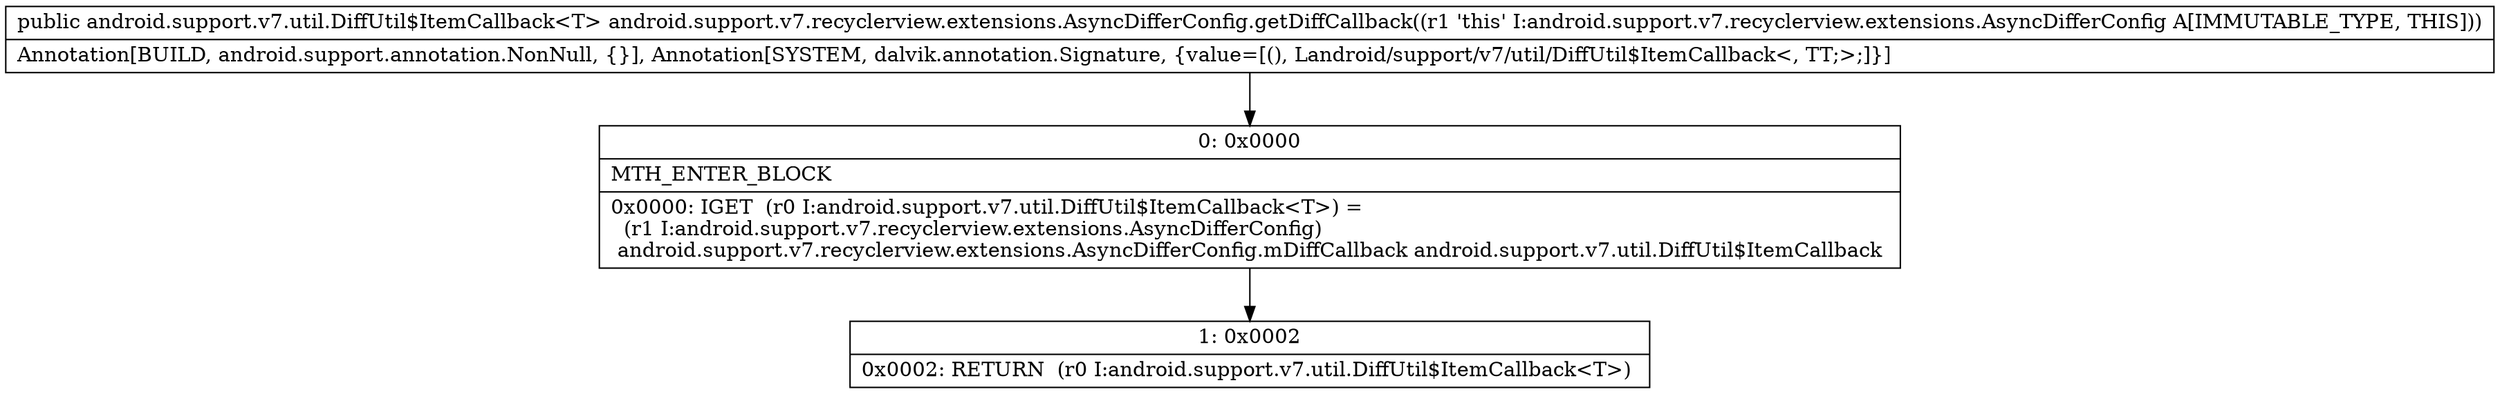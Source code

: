 digraph "CFG forandroid.support.v7.recyclerview.extensions.AsyncDifferConfig.getDiffCallback()Landroid\/support\/v7\/util\/DiffUtil$ItemCallback;" {
Node_0 [shape=record,label="{0\:\ 0x0000|MTH_ENTER_BLOCK\l|0x0000: IGET  (r0 I:android.support.v7.util.DiffUtil$ItemCallback\<T\>) = \l  (r1 I:android.support.v7.recyclerview.extensions.AsyncDifferConfig)\l android.support.v7.recyclerview.extensions.AsyncDifferConfig.mDiffCallback android.support.v7.util.DiffUtil$ItemCallback \l}"];
Node_1 [shape=record,label="{1\:\ 0x0002|0x0002: RETURN  (r0 I:android.support.v7.util.DiffUtil$ItemCallback\<T\>) \l}"];
MethodNode[shape=record,label="{public android.support.v7.util.DiffUtil$ItemCallback\<T\> android.support.v7.recyclerview.extensions.AsyncDifferConfig.getDiffCallback((r1 'this' I:android.support.v7.recyclerview.extensions.AsyncDifferConfig A[IMMUTABLE_TYPE, THIS]))  | Annotation[BUILD, android.support.annotation.NonNull, \{\}], Annotation[SYSTEM, dalvik.annotation.Signature, \{value=[(), Landroid\/support\/v7\/util\/DiffUtil$ItemCallback\<, TT;\>;]\}]\l}"];
MethodNode -> Node_0;
Node_0 -> Node_1;
}

